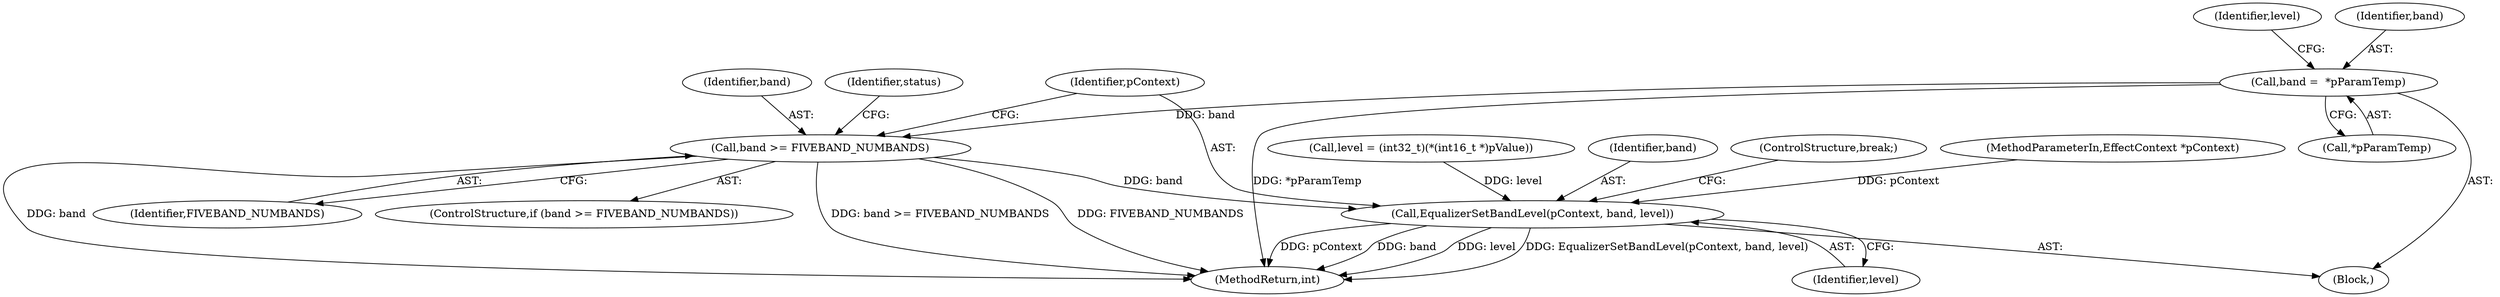 digraph "0_Android_321ea5257e37c8edb26e66fe4ee78cca4cd915fe_0@pointer" {
"1000156" [label="(Call,band =  *pParamTemp)"];
"1000169" [label="(Call,band >= FIVEBAND_NUMBANDS)"];
"1000178" [label="(Call,EqualizerSetBandLevel(pContext, band, level))"];
"1000170" [label="(Identifier,band)"];
"1000178" [label="(Call,EqualizerSetBandLevel(pContext, band, level))"];
"1000171" [label="(Identifier,FIVEBAND_NUMBANDS)"];
"1000180" [label="(Identifier,band)"];
"1000158" [label="(Call,*pParamTemp)"];
"1000161" [label="(Identifier,level)"];
"1000156" [label="(Call,band =  *pParamTemp)"];
"1000157" [label="(Identifier,band)"];
"1000127" [label="(Block,)"];
"1000168" [label="(ControlStructure,if (band >= FIVEBAND_NUMBANDS))"];
"1000182" [label="(ControlStructure,break;)"];
"1000102" [label="(MethodParameterIn,EffectContext *pContext)"];
"1000181" [label="(Identifier,level)"];
"1000268" [label="(MethodReturn,int)"];
"1000179" [label="(Identifier,pContext)"];
"1000169" [label="(Call,band >= FIVEBAND_NUMBANDS)"];
"1000160" [label="(Call,level = (int32_t)(*(int16_t *)pValue))"];
"1000174" [label="(Identifier,status)"];
"1000156" -> "1000127"  [label="AST: "];
"1000156" -> "1000158"  [label="CFG: "];
"1000157" -> "1000156"  [label="AST: "];
"1000158" -> "1000156"  [label="AST: "];
"1000161" -> "1000156"  [label="CFG: "];
"1000156" -> "1000268"  [label="DDG: *pParamTemp"];
"1000156" -> "1000169"  [label="DDG: band"];
"1000169" -> "1000168"  [label="AST: "];
"1000169" -> "1000171"  [label="CFG: "];
"1000170" -> "1000169"  [label="AST: "];
"1000171" -> "1000169"  [label="AST: "];
"1000174" -> "1000169"  [label="CFG: "];
"1000179" -> "1000169"  [label="CFG: "];
"1000169" -> "1000268"  [label="DDG: band"];
"1000169" -> "1000268"  [label="DDG: band >= FIVEBAND_NUMBANDS"];
"1000169" -> "1000268"  [label="DDG: FIVEBAND_NUMBANDS"];
"1000169" -> "1000178"  [label="DDG: band"];
"1000178" -> "1000127"  [label="AST: "];
"1000178" -> "1000181"  [label="CFG: "];
"1000179" -> "1000178"  [label="AST: "];
"1000180" -> "1000178"  [label="AST: "];
"1000181" -> "1000178"  [label="AST: "];
"1000182" -> "1000178"  [label="CFG: "];
"1000178" -> "1000268"  [label="DDG: level"];
"1000178" -> "1000268"  [label="DDG: EqualizerSetBandLevel(pContext, band, level)"];
"1000178" -> "1000268"  [label="DDG: pContext"];
"1000178" -> "1000268"  [label="DDG: band"];
"1000102" -> "1000178"  [label="DDG: pContext"];
"1000160" -> "1000178"  [label="DDG: level"];
}
